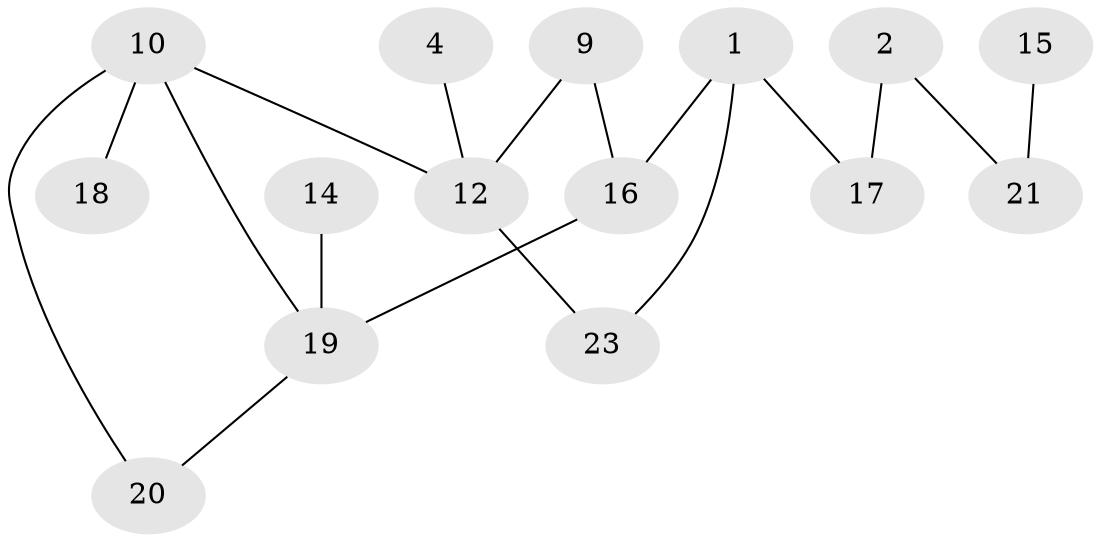 // original degree distribution, {4: 0.09803921568627451, 3: 0.21568627450980393, 2: 0.21568627450980393, 1: 0.3333333333333333, 0: 0.13725490196078433}
// Generated by graph-tools (version 1.1) at 2025/35/03/04/25 23:35:54]
// undirected, 15 vertices, 17 edges
graph export_dot {
  node [color=gray90,style=filled];
  1;
  2;
  4;
  9;
  10;
  12;
  14;
  15;
  16;
  17;
  18;
  19;
  20;
  21;
  23;
  1 -- 16 [weight=1.0];
  1 -- 17 [weight=1.0];
  1 -- 23 [weight=1.0];
  2 -- 17 [weight=1.0];
  2 -- 21 [weight=1.0];
  4 -- 12 [weight=1.0];
  9 -- 12 [weight=1.0];
  9 -- 16 [weight=1.0];
  10 -- 12 [weight=1.0];
  10 -- 18 [weight=1.0];
  10 -- 19 [weight=1.0];
  10 -- 20 [weight=1.0];
  12 -- 23 [weight=1.0];
  14 -- 19 [weight=1.0];
  15 -- 21 [weight=1.0];
  16 -- 19 [weight=2.0];
  19 -- 20 [weight=1.0];
}
